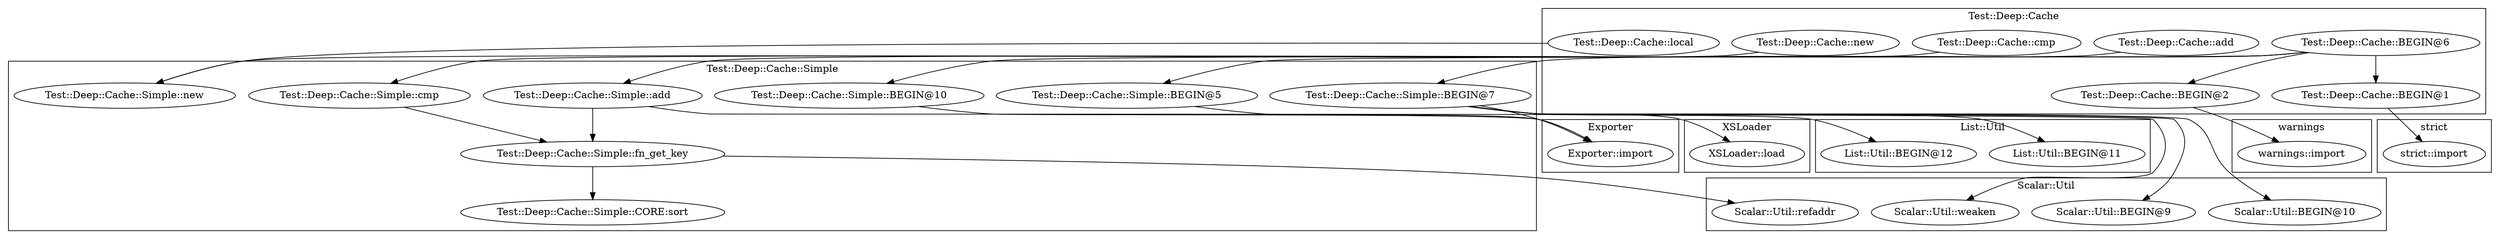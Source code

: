 digraph {
graph [overlap=false]
subgraph cluster_warnings {
	label="warnings";
	"warnings::import";
}
subgraph cluster_XSLoader {
	label="XSLoader";
	"XSLoader::load";
}
subgraph cluster_List_Util {
	label="List::Util";
	"List::Util::BEGIN@11";
	"List::Util::BEGIN@12";
}
subgraph cluster_Scalar_Util {
	label="Scalar::Util";
	"Scalar::Util::BEGIN@9";
	"Scalar::Util::refaddr";
	"Scalar::Util::BEGIN@10";
	"Scalar::Util::weaken";
}
subgraph cluster_strict {
	label="strict";
	"strict::import";
}
subgraph cluster_Exporter {
	label="Exporter";
	"Exporter::import";
}
subgraph cluster_Test_Deep_Cache {
	label="Test::Deep::Cache";
	"Test::Deep::Cache::cmp";
	"Test::Deep::Cache::local";
	"Test::Deep::Cache::BEGIN@2";
	"Test::Deep::Cache::add";
	"Test::Deep::Cache::BEGIN@6";
	"Test::Deep::Cache::BEGIN@1";
	"Test::Deep::Cache::new";
}
subgraph cluster_Test_Deep_Cache_Simple {
	label="Test::Deep::Cache::Simple";
	"Test::Deep::Cache::Simple::new";
	"Test::Deep::Cache::Simple::BEGIN@10";
	"Test::Deep::Cache::Simple::BEGIN@5";
	"Test::Deep::Cache::Simple::CORE:sort";
	"Test::Deep::Cache::Simple::BEGIN@7";
	"Test::Deep::Cache::Simple::cmp";
	"Test::Deep::Cache::Simple::add";
	"Test::Deep::Cache::Simple::fn_get_key";
}
"Test::Deep::Cache::Simple::BEGIN@5" -> "Exporter::import";
"Test::Deep::Cache::Simple::BEGIN@10" -> "Exporter::import";
"Test::Deep::Cache::Simple::BEGIN@7" -> "Exporter::import";
"Test::Deep::Cache::cmp" -> "Test::Deep::Cache::Simple::cmp";
"Test::Deep::Cache::BEGIN@6" -> "Test::Deep::Cache::BEGIN@2";
"Test::Deep::Cache::Simple::BEGIN@7" -> "List::Util::BEGIN@11";
"Test::Deep::Cache::Simple::fn_get_key" -> "Scalar::Util::refaddr";
"Test::Deep::Cache::Simple::cmp" -> "Test::Deep::Cache::Simple::fn_get_key";
"Test::Deep::Cache::Simple::add" -> "Test::Deep::Cache::Simple::fn_get_key";
"Test::Deep::Cache::BEGIN@6" -> "Test::Deep::Cache::Simple::BEGIN@5";
"Test::Deep::Cache::Simple::BEGIN@7" -> "Scalar::Util::BEGIN@9";
"Test::Deep::Cache::Simple::BEGIN@7" -> "XSLoader::load";
"Test::Deep::Cache::BEGIN@6" -> "Test::Deep::Cache::Simple::BEGIN@10";
"Test::Deep::Cache::local" -> "Test::Deep::Cache::Simple::new";
"Test::Deep::Cache::new" -> "Test::Deep::Cache::Simple::new";
"Test::Deep::Cache::Simple::add" -> "Scalar::Util::weaken";
"Test::Deep::Cache::Simple::BEGIN@7" -> "List::Util::BEGIN@12";
"Test::Deep::Cache::add" -> "Test::Deep::Cache::Simple::add";
"Test::Deep::Cache::Simple::BEGIN@7" -> "Scalar::Util::BEGIN@10";
"Test::Deep::Cache::BEGIN@2" -> "warnings::import";
"Test::Deep::Cache::Simple::fn_get_key" -> "Test::Deep::Cache::Simple::CORE:sort";
"Test::Deep::Cache::BEGIN@6" -> "Test::Deep::Cache::Simple::BEGIN@7";
"Test::Deep::Cache::BEGIN@6" -> "Test::Deep::Cache::BEGIN@1";
"Test::Deep::Cache::BEGIN@1" -> "strict::import";
}
